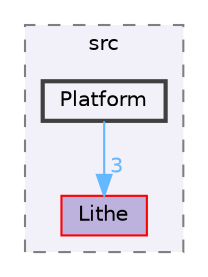 digraph "G:/dev/Lithe/Lithe/src/Platform"
{
 // LATEX_PDF_SIZE
  bgcolor="transparent";
  edge [fontname=Helvetica,fontsize=10,labelfontname=Helvetica,labelfontsize=10];
  node [fontname=Helvetica,fontsize=10,shape=box,height=0.2,width=0.4];
  compound=true
  subgraph clusterdir_f15c76819746754082443b5bfce7d7e8 {
    graph [ bgcolor="#f2f0f8", pencolor="grey50", label="src", fontname=Helvetica,fontsize=10 style="filled,dashed", URL="dir_f15c76819746754082443b5bfce7d7e8.html",tooltip=""]
  dir_332c472a74bff6200866c0cd3b006c35 [label="Lithe", fillcolor="#bdb2de", color="red", style="filled", URL="dir_332c472a74bff6200866c0cd3b006c35.html",tooltip=""];
  dir_2df5f9de278359e8b4b71d6fe3185ec5 [label="Platform", fillcolor="#f2f0f8", color="grey25", style="filled,bold", URL="dir_2df5f9de278359e8b4b71d6fe3185ec5.html",tooltip=""];
  }
  dir_2df5f9de278359e8b4b71d6fe3185ec5->dir_332c472a74bff6200866c0cd3b006c35 [headlabel="3", labeldistance=1.5 headhref="dir_000004_000003.html" color="steelblue1" fontcolor="steelblue1"];
}
